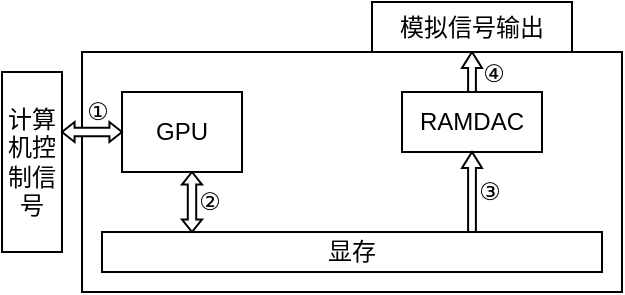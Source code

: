 <mxfile version="22.1.0" type="device">
  <diagram name="第 1 页" id="xi8N2PuY8wry8mssODOM">
    <mxGraphModel dx="691" dy="392" grid="1" gridSize="10" guides="1" tooltips="1" connect="1" arrows="1" fold="1" page="1" pageScale="1" pageWidth="827" pageHeight="1169" math="0" shadow="0">
      <root>
        <mxCell id="0" />
        <mxCell id="1" parent="0" />
        <mxCell id="VdYylv15DrDC9iHLw-NV-1" value="计算机控制信号" style="rounded=0;whiteSpace=wrap;html=1;" vertex="1" parent="1">
          <mxGeometry y="35" width="30" height="90" as="geometry" />
        </mxCell>
        <mxCell id="VdYylv15DrDC9iHLw-NV-2" value="" style="rounded=0;whiteSpace=wrap;html=1;" vertex="1" parent="1">
          <mxGeometry x="40" y="25" width="270" height="120" as="geometry" />
        </mxCell>
        <mxCell id="VdYylv15DrDC9iHLw-NV-3" value="GPU" style="rounded=0;whiteSpace=wrap;html=1;" vertex="1" parent="1">
          <mxGeometry x="60" y="45" width="60" height="40" as="geometry" />
        </mxCell>
        <mxCell id="VdYylv15DrDC9iHLw-NV-4" value="显存" style="rounded=0;whiteSpace=wrap;html=1;" vertex="1" parent="1">
          <mxGeometry x="50" y="115" width="250" height="20" as="geometry" />
        </mxCell>
        <mxCell id="VdYylv15DrDC9iHLw-NV-5" value="RAMDAC" style="rounded=0;whiteSpace=wrap;html=1;" vertex="1" parent="1">
          <mxGeometry x="200" y="45" width="70" height="30" as="geometry" />
        </mxCell>
        <mxCell id="VdYylv15DrDC9iHLw-NV-6" value="" style="html=1;shadow=0;dashed=0;align=center;verticalAlign=middle;shape=mxgraph.arrows2.twoWayArrow;dy=0.58;dx=6.28;" vertex="1" parent="1">
          <mxGeometry x="30" y="60" width="30" height="10" as="geometry" />
        </mxCell>
        <mxCell id="VdYylv15DrDC9iHLw-NV-7" value="" style="html=1;shadow=0;dashed=0;align=center;verticalAlign=middle;shape=mxgraph.arrows2.twoWayArrow;dy=0.58;dx=6.28;rotation=-90;" vertex="1" parent="1">
          <mxGeometry x="80" y="95" width="30" height="10" as="geometry" />
        </mxCell>
        <mxCell id="VdYylv15DrDC9iHLw-NV-10" value="" style="html=1;shadow=0;dashed=0;align=center;verticalAlign=middle;shape=mxgraph.arrows2.arrow;dy=0.61;dx=8.01;direction=north;notch=0;" vertex="1" parent="1">
          <mxGeometry x="230" y="75" width="10" height="40" as="geometry" />
        </mxCell>
        <mxCell id="VdYylv15DrDC9iHLw-NV-11" value="" style="html=1;shadow=0;dashed=0;align=center;verticalAlign=middle;shape=mxgraph.arrows2.arrow;dy=0.61;dx=8.01;direction=north;notch=0;" vertex="1" parent="1">
          <mxGeometry x="230" y="25" width="10" height="20" as="geometry" />
        </mxCell>
        <mxCell id="VdYylv15DrDC9iHLw-NV-12" value="模拟信号输出" style="rounded=0;whiteSpace=wrap;html=1;" vertex="1" parent="1">
          <mxGeometry x="185" width="100" height="25" as="geometry" />
        </mxCell>
        <mxCell id="VdYylv15DrDC9iHLw-NV-13" value="①" style="text;html=1;strokeColor=none;fillColor=none;align=center;verticalAlign=middle;whiteSpace=wrap;rounded=0;" vertex="1" parent="1">
          <mxGeometry x="38" y="45" width="20" height="20" as="geometry" />
        </mxCell>
        <mxCell id="VdYylv15DrDC9iHLw-NV-14" value="②" style="text;html=1;strokeColor=none;fillColor=none;align=center;verticalAlign=middle;whiteSpace=wrap;rounded=0;" vertex="1" parent="1">
          <mxGeometry x="94" y="90" width="20" height="20" as="geometry" />
        </mxCell>
        <mxCell id="VdYylv15DrDC9iHLw-NV-15" value="③" style="text;html=1;strokeColor=none;fillColor=none;align=center;verticalAlign=middle;whiteSpace=wrap;rounded=0;" vertex="1" parent="1">
          <mxGeometry x="234" y="85" width="20" height="20" as="geometry" />
        </mxCell>
        <mxCell id="VdYylv15DrDC9iHLw-NV-16" value="④" style="text;html=1;strokeColor=none;fillColor=none;align=center;verticalAlign=middle;whiteSpace=wrap;rounded=0;" vertex="1" parent="1">
          <mxGeometry x="236" y="26" width="20" height="20" as="geometry" />
        </mxCell>
      </root>
    </mxGraphModel>
  </diagram>
</mxfile>
